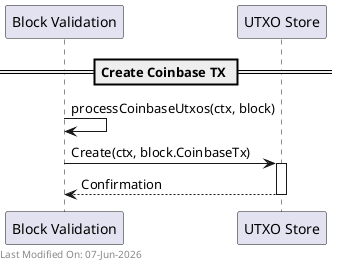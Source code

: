 @startuml
participant "Block Validation" as BlockValidation
participant "UTXO Store" as UTXOStore

== Create Coinbase TX ==

BlockValidation -> BlockValidation: processCoinbaseUtxos(ctx, block)
BlockValidation -> UTXOStore: Create(ctx, block.CoinbaseTx)
activate UTXOStore

UTXOStore --> BlockValidation: Confirmation
deactivate UTXOStore

left footer Last Modified On: %date("dd-MMM-yyyy")

@enduml
